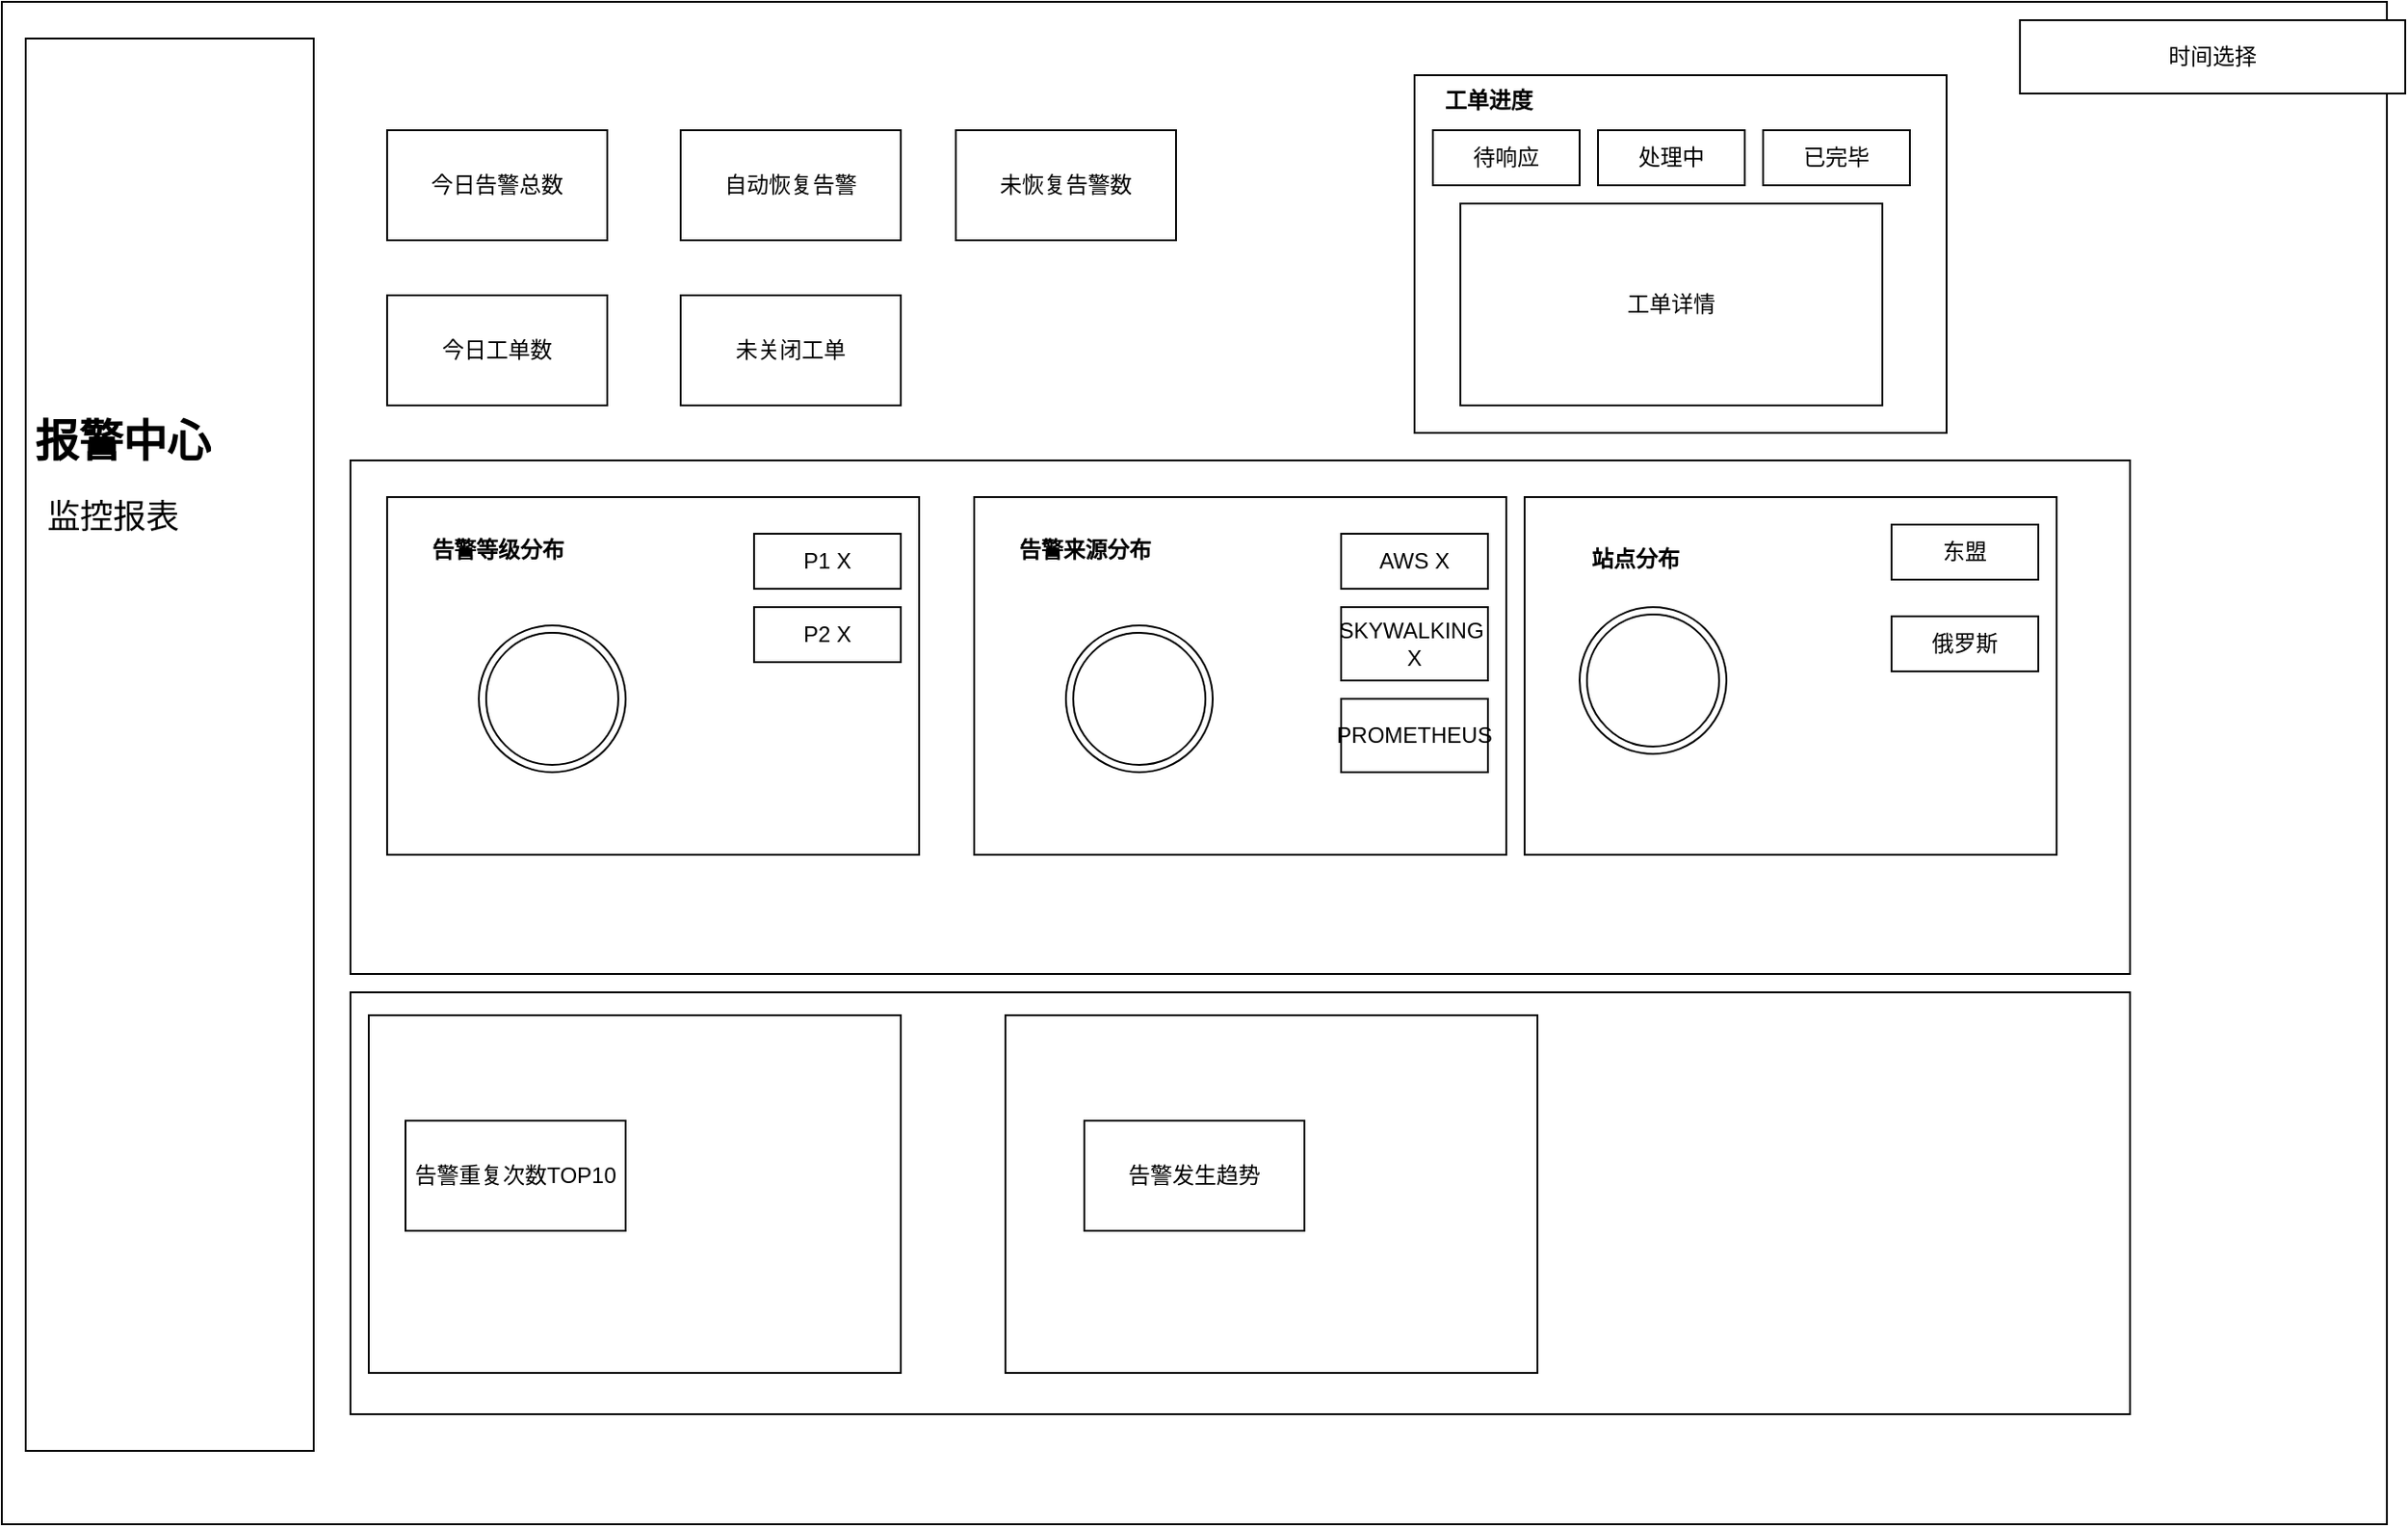 <mxfile version="16.6.5" type="github">
  <diagram id="55woNCbbdrsVMhXk1Lkt" name="第 1 页">
    <mxGraphModel dx="3076" dy="762" grid="1" gridSize="10" guides="1" tooltips="1" connect="1" arrows="1" fold="1" page="1" pageScale="1" pageWidth="827" pageHeight="1169" math="0" shadow="0">
      <root>
        <mxCell id="0" />
        <mxCell id="1" parent="0" />
        <mxCell id="0lJpmbsVH_8i2ZDXafNL-1" value="" style="rounded=0;whiteSpace=wrap;html=1;" vertex="1" parent="1">
          <mxGeometry x="-960" y="120" width="1300" height="830" as="geometry" />
        </mxCell>
        <mxCell id="0lJpmbsVH_8i2ZDXafNL-2" value="" style="rounded=0;whiteSpace=wrap;html=1;" vertex="1" parent="1">
          <mxGeometry x="-947" y="140" width="157" height="770" as="geometry" />
        </mxCell>
        <mxCell id="0lJpmbsVH_8i2ZDXafNL-4" value="&lt;h1&gt;报警中心&lt;/h1&gt;&lt;div&gt;&lt;span style=&quot;white-space: pre&quot;&gt;	&lt;/span&gt;&lt;span style=&quot;white-space: pre&quot;&gt;	&lt;/span&gt;&lt;font style=&quot;font-size: 18px&quot;&gt;监控报表&lt;/font&gt;&lt;br&gt;&lt;/div&gt;" style="text;html=1;strokeColor=none;fillColor=none;spacing=5;spacingTop=-20;whiteSpace=wrap;overflow=hidden;rounded=0;" vertex="1" parent="1">
          <mxGeometry x="-947" y="340" width="147" height="120" as="geometry" />
        </mxCell>
        <mxCell id="0lJpmbsVH_8i2ZDXafNL-5" value="未恢复告警数" style="rounded=0;whiteSpace=wrap;html=1;" vertex="1" parent="1">
          <mxGeometry x="-440" y="190" width="120" height="60" as="geometry" />
        </mxCell>
        <mxCell id="0lJpmbsVH_8i2ZDXafNL-6" value="今日告警总数" style="rounded=0;whiteSpace=wrap;html=1;" vertex="1" parent="1">
          <mxGeometry x="-750" y="190" width="120" height="60" as="geometry" />
        </mxCell>
        <mxCell id="0lJpmbsVH_8i2ZDXafNL-8" value="自动恢复告警" style="rounded=0;whiteSpace=wrap;html=1;" vertex="1" parent="1">
          <mxGeometry x="-590" y="190" width="120" height="60" as="geometry" />
        </mxCell>
        <mxCell id="0lJpmbsVH_8i2ZDXafNL-9" value="时间选择" style="rounded=0;whiteSpace=wrap;html=1;" vertex="1" parent="1">
          <mxGeometry x="140" y="130" width="210" height="40" as="geometry" />
        </mxCell>
        <mxCell id="0lJpmbsVH_8i2ZDXafNL-12" value="" style="rounded=0;whiteSpace=wrap;html=1;" vertex="1" parent="1">
          <mxGeometry x="-770" y="370" width="970" height="280" as="geometry" />
        </mxCell>
        <mxCell id="0lJpmbsVH_8i2ZDXafNL-14" value="" style="rounded=0;whiteSpace=wrap;html=1;" vertex="1" parent="1">
          <mxGeometry x="-750" y="390" width="290" height="195" as="geometry" />
        </mxCell>
        <mxCell id="0lJpmbsVH_8i2ZDXafNL-15" value="" style="ellipse;shape=doubleEllipse;whiteSpace=wrap;html=1;aspect=fixed;fontSize=18;" vertex="1" parent="1">
          <mxGeometry x="-700" y="460" width="80" height="80" as="geometry" />
        </mxCell>
        <mxCell id="0lJpmbsVH_8i2ZDXafNL-16" value="P1 X" style="rounded=0;whiteSpace=wrap;html=1;" vertex="1" parent="1">
          <mxGeometry x="-550" y="410" width="80" height="30" as="geometry" />
        </mxCell>
        <mxCell id="0lJpmbsVH_8i2ZDXafNL-17" value="&lt;font style=&quot;font-size: 12px&quot;&gt;告警等级分布&lt;/font&gt;" style="text;strokeColor=none;fillColor=none;html=1;fontSize=24;fontStyle=1;verticalAlign=middle;align=center;" vertex="1" parent="1">
          <mxGeometry x="-740" y="395" width="100" height="40" as="geometry" />
        </mxCell>
        <mxCell id="0lJpmbsVH_8i2ZDXafNL-18" value="P2 X" style="rounded=0;whiteSpace=wrap;html=1;" vertex="1" parent="1">
          <mxGeometry x="-550" y="450" width="80" height="30" as="geometry" />
        </mxCell>
        <mxCell id="0lJpmbsVH_8i2ZDXafNL-19" value="" style="rounded=0;whiteSpace=wrap;html=1;" vertex="1" parent="1">
          <mxGeometry x="-430" y="390" width="290" height="195" as="geometry" />
        </mxCell>
        <mxCell id="0lJpmbsVH_8i2ZDXafNL-20" value="" style="ellipse;shape=doubleEllipse;whiteSpace=wrap;html=1;aspect=fixed;fontSize=18;" vertex="1" parent="1">
          <mxGeometry x="-380" y="460" width="80" height="80" as="geometry" />
        </mxCell>
        <mxCell id="0lJpmbsVH_8i2ZDXafNL-21" value="AWS X" style="rounded=0;whiteSpace=wrap;html=1;" vertex="1" parent="1">
          <mxGeometry x="-230" y="410" width="80" height="30" as="geometry" />
        </mxCell>
        <mxCell id="0lJpmbsVH_8i2ZDXafNL-22" value="&lt;font style=&quot;font-size: 12px&quot;&gt;告警来源分布&lt;/font&gt;" style="text;strokeColor=none;fillColor=none;html=1;fontSize=24;fontStyle=1;verticalAlign=middle;align=center;" vertex="1" parent="1">
          <mxGeometry x="-420" y="395" width="100" height="40" as="geometry" />
        </mxCell>
        <mxCell id="0lJpmbsVH_8i2ZDXafNL-23" value="SKYWALKING&amp;nbsp; X" style="rounded=0;whiteSpace=wrap;html=1;" vertex="1" parent="1">
          <mxGeometry x="-230" y="450" width="80" height="40" as="geometry" />
        </mxCell>
        <mxCell id="0lJpmbsVH_8i2ZDXafNL-24" value="PROMETHEUS" style="rounded=0;whiteSpace=wrap;html=1;" vertex="1" parent="1">
          <mxGeometry x="-230" y="500" width="80" height="40" as="geometry" />
        </mxCell>
        <mxCell id="0lJpmbsVH_8i2ZDXafNL-25" value="" style="rounded=0;whiteSpace=wrap;html=1;" vertex="1" parent="1">
          <mxGeometry x="-130" y="390" width="290" height="195" as="geometry" />
        </mxCell>
        <mxCell id="0lJpmbsVH_8i2ZDXafNL-26" value="&lt;span style=&quot;font-size: 12px&quot;&gt;站点分布&lt;/span&gt;" style="text;strokeColor=none;fillColor=none;html=1;fontSize=24;fontStyle=1;verticalAlign=middle;align=center;" vertex="1" parent="1">
          <mxGeometry x="-120" y="400" width="100" height="40" as="geometry" />
        </mxCell>
        <mxCell id="0lJpmbsVH_8i2ZDXafNL-27" value="" style="ellipse;shape=doubleEllipse;whiteSpace=wrap;html=1;aspect=fixed;fontSize=18;" vertex="1" parent="1">
          <mxGeometry x="-100" y="450" width="80" height="80" as="geometry" />
        </mxCell>
        <mxCell id="0lJpmbsVH_8i2ZDXafNL-28" value="东盟" style="rounded=0;whiteSpace=wrap;html=1;" vertex="1" parent="1">
          <mxGeometry x="70" y="405" width="80" height="30" as="geometry" />
        </mxCell>
        <mxCell id="0lJpmbsVH_8i2ZDXafNL-29" value="俄罗斯" style="rounded=0;whiteSpace=wrap;html=1;" vertex="1" parent="1">
          <mxGeometry x="70" y="455" width="80" height="30" as="geometry" />
        </mxCell>
        <mxCell id="0lJpmbsVH_8i2ZDXafNL-30" value="今日工单数" style="rounded=0;whiteSpace=wrap;html=1;" vertex="1" parent="1">
          <mxGeometry x="-750" y="280" width="120" height="60" as="geometry" />
        </mxCell>
        <mxCell id="0lJpmbsVH_8i2ZDXafNL-31" value="未关闭工单" style="rounded=0;whiteSpace=wrap;html=1;" vertex="1" parent="1">
          <mxGeometry x="-590" y="280" width="120" height="60" as="geometry" />
        </mxCell>
        <mxCell id="0lJpmbsVH_8i2ZDXafNL-34" value="" style="rounded=0;whiteSpace=wrap;html=1;fontSize=12;" vertex="1" parent="1">
          <mxGeometry x="-770" y="660" width="970" height="230" as="geometry" />
        </mxCell>
        <mxCell id="0lJpmbsVH_8i2ZDXafNL-37" value="" style="rounded=0;whiteSpace=wrap;html=1;" vertex="1" parent="1">
          <mxGeometry x="-760" y="672.5" width="290" height="195" as="geometry" />
        </mxCell>
        <mxCell id="0lJpmbsVH_8i2ZDXafNL-35" value="告警重复次数TOP10" style="rounded=0;whiteSpace=wrap;html=1;fontSize=12;" vertex="1" parent="1">
          <mxGeometry x="-740" y="730" width="120" height="60" as="geometry" />
        </mxCell>
        <mxCell id="0lJpmbsVH_8i2ZDXafNL-38" value="" style="rounded=0;whiteSpace=wrap;html=1;" vertex="1" parent="1">
          <mxGeometry x="-413" y="672.5" width="290" height="195" as="geometry" />
        </mxCell>
        <mxCell id="0lJpmbsVH_8i2ZDXafNL-36" value="告警发生趋势" style="rounded=0;whiteSpace=wrap;html=1;fontSize=12;" vertex="1" parent="1">
          <mxGeometry x="-370" y="730" width="120" height="60" as="geometry" />
        </mxCell>
        <mxCell id="0lJpmbsVH_8i2ZDXafNL-39" value="" style="rounded=0;whiteSpace=wrap;html=1;" vertex="1" parent="1">
          <mxGeometry x="-190" y="160" width="290" height="195" as="geometry" />
        </mxCell>
        <mxCell id="0lJpmbsVH_8i2ZDXafNL-40" value="待响应" style="rounded=0;whiteSpace=wrap;html=1;" vertex="1" parent="1">
          <mxGeometry x="-180" y="190" width="80" height="30" as="geometry" />
        </mxCell>
        <mxCell id="0lJpmbsVH_8i2ZDXafNL-41" value="&lt;font style=&quot;font-size: 12px&quot;&gt;工单进度&lt;/font&gt;" style="text;strokeColor=none;fillColor=none;html=1;fontSize=24;fontStyle=1;verticalAlign=middle;align=center;" vertex="1" parent="1">
          <mxGeometry x="-200" y="150" width="100" height="40" as="geometry" />
        </mxCell>
        <mxCell id="0lJpmbsVH_8i2ZDXafNL-42" value="处理中" style="rounded=0;whiteSpace=wrap;html=1;" vertex="1" parent="1">
          <mxGeometry x="-90" y="190" width="80" height="30" as="geometry" />
        </mxCell>
        <mxCell id="0lJpmbsVH_8i2ZDXafNL-43" value="已完毕" style="rounded=0;whiteSpace=wrap;html=1;" vertex="1" parent="1">
          <mxGeometry y="190" width="80" height="30" as="geometry" />
        </mxCell>
        <mxCell id="0lJpmbsVH_8i2ZDXafNL-44" value="工单详情" style="rounded=0;whiteSpace=wrap;html=1;" vertex="1" parent="1">
          <mxGeometry x="-165" y="230" width="230" height="110" as="geometry" />
        </mxCell>
      </root>
    </mxGraphModel>
  </diagram>
</mxfile>
